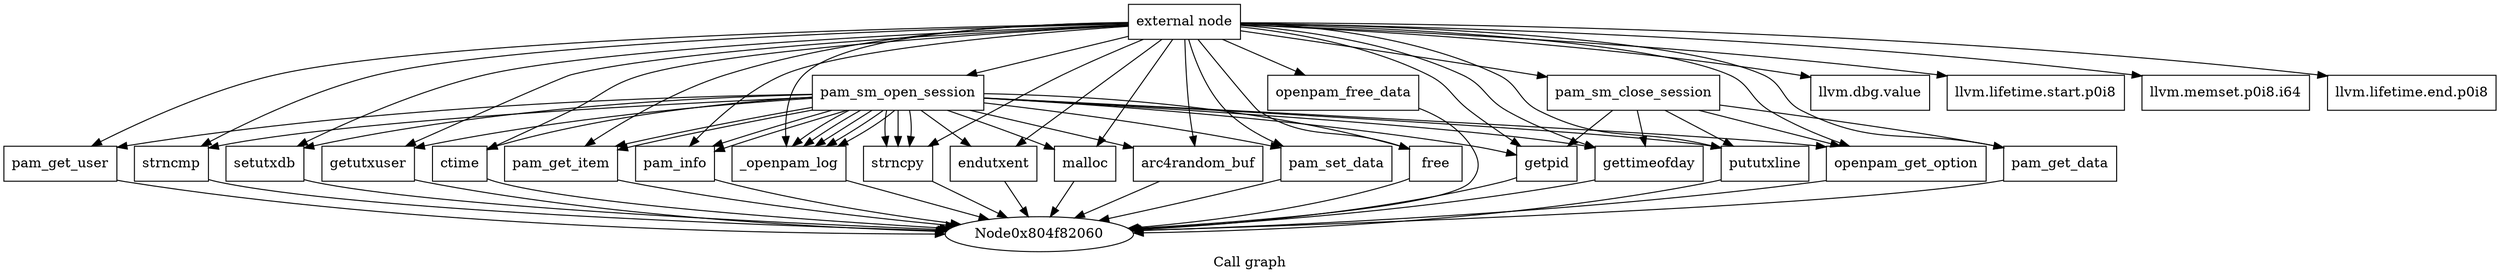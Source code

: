 digraph "Call graph" {
	label="Call graph";

	Node0x804f82030 [shape=record,label="{external node}"];
	Node0x804f82030 -> Node0x804f820c0;
	Node0x804f82030 -> Node0x804f827e0;
	Node0x804f82030 -> Node0x804f82840;
	Node0x804f82030 -> Node0x804f82120;
	Node0x804f82030 -> Node0x804f82180;
	Node0x804f82030 -> Node0x804f821e0;
	Node0x804f82030 -> Node0x804f82240;
	Node0x804f82030 -> Node0x804f822a0;
	Node0x804f82030 -> Node0x804f82300;
	Node0x804f82030 -> Node0x804f82360;
	Node0x804f82030 -> Node0x804f823c0;
	Node0x804f82030 -> Node0x804f82420;
	Node0x804f82030 -> Node0x804f82480;
	Node0x804f82030 -> Node0x804f824e0;
	Node0x804f82030 -> Node0x804f828a0;
	Node0x804f82030 -> Node0x804f82540;
	Node0x804f82030 -> Node0x804f825a0;
	Node0x804f82030 -> Node0x804f82900;
	Node0x804f82030 -> Node0x804f82600;
	Node0x804f82030 -> Node0x804f82660;
	Node0x804f82030 -> Node0x804f826c0;
	Node0x804f82030 -> Node0x804f82720;
	Node0x804f82030 -> Node0x804f82780;
	Node0x804f82030 -> Node0x804f82960;
	Node0x804f82030 -> Node0x804f829c0;
	Node0x804f82030 -> Node0x804f82a20;
	Node0x804f820c0 [shape=record,label="{pam_sm_open_session}"];
	Node0x804f820c0 -> Node0x804f82120;
	Node0x804f820c0 -> Node0x804f82180;
	Node0x804f820c0 -> Node0x804f821e0;
	Node0x804f820c0 -> Node0x804f82180;
	Node0x804f820c0 -> Node0x804f821e0;
	Node0x804f820c0 -> Node0x804f82180;
	Node0x804f820c0 -> Node0x804f82180;
	Node0x804f820c0 -> Node0x804f82240;
	Node0x804f820c0 -> Node0x804f822a0;
	Node0x804f820c0 -> Node0x804f82180;
	Node0x804f820c0 -> Node0x804f82300;
	Node0x804f820c0 -> Node0x804f82360;
	Node0x804f820c0 -> Node0x804f823c0;
	Node0x804f820c0 -> Node0x804f823c0;
	Node0x804f820c0 -> Node0x804f82420;
	Node0x804f820c0 -> Node0x804f82480;
	Node0x804f820c0 -> Node0x804f824e0;
	Node0x804f820c0 -> Node0x804f82540;
	Node0x804f820c0 -> Node0x804f825a0;
	Node0x804f820c0 -> Node0x804f82600;
	Node0x804f820c0 -> Node0x804f82600;
	Node0x804f820c0 -> Node0x804f82600;
	Node0x804f820c0 -> Node0x804f82660;
	Node0x804f820c0 -> Node0x804f826c0;
	Node0x804f820c0 -> Node0x804f82720;
	Node0x804f820c0 -> Node0x804f82780;
	Node0x804f827e0 [shape=record,label="{llvm.dbg.value}"];
	Node0x804f82840 [shape=record,label="{llvm.lifetime.start.p0i8}"];
	Node0x804f82120 [shape=record,label="{pam_get_user}"];
	Node0x804f82120 -> Node0x804f82060;
	Node0x804f82180 [shape=record,label="{_openpam_log}"];
	Node0x804f82180 -> Node0x804f82060;
	Node0x804f821e0 [shape=record,label="{pam_get_item}"];
	Node0x804f821e0 -> Node0x804f82060;
	Node0x804f82240 [shape=record,label="{strncmp}"];
	Node0x804f82240 -> Node0x804f82060;
	Node0x804f822a0 [shape=record,label="{setutxdb}"];
	Node0x804f822a0 -> Node0x804f82060;
	Node0x804f82300 [shape=record,label="{getutxuser}"];
	Node0x804f82300 -> Node0x804f82060;
	Node0x804f82360 [shape=record,label="{ctime}"];
	Node0x804f82360 -> Node0x804f82060;
	Node0x804f823c0 [shape=record,label="{pam_info}"];
	Node0x804f823c0 -> Node0x804f82060;
	Node0x804f82420 [shape=record,label="{endutxent}"];
	Node0x804f82420 -> Node0x804f82060;
	Node0x804f82480 [shape=record,label="{malloc}"];
	Node0x804f82480 -> Node0x804f82060;
	Node0x804f824e0 [shape=record,label="{arc4random_buf}"];
	Node0x804f824e0 -> Node0x804f82060;
	Node0x804f828a0 [shape=record,label="{openpam_free_data}"];
	Node0x804f828a0 -> Node0x804f82060;
	Node0x804f82540 [shape=record,label="{pam_set_data}"];
	Node0x804f82540 -> Node0x804f82060;
	Node0x804f825a0 [shape=record,label="{free}"];
	Node0x804f825a0 -> Node0x804f82060;
	Node0x804f82900 [shape=record,label="{llvm.memset.p0i8.i64}"];
	Node0x804f82600 [shape=record,label="{strncpy}"];
	Node0x804f82600 -> Node0x804f82060;
	Node0x804f82660 [shape=record,label="{getpid}"];
	Node0x804f82660 -> Node0x804f82060;
	Node0x804f826c0 [shape=record,label="{gettimeofday}"];
	Node0x804f826c0 -> Node0x804f82060;
	Node0x804f82720 [shape=record,label="{pututxline}"];
	Node0x804f82720 -> Node0x804f82060;
	Node0x804f82780 [shape=record,label="{openpam_get_option}"];
	Node0x804f82780 -> Node0x804f82060;
	Node0x804f82960 [shape=record,label="{llvm.lifetime.end.p0i8}"];
	Node0x804f829c0 [shape=record,label="{pam_sm_close_session}"];
	Node0x804f829c0 -> Node0x804f82a20;
	Node0x804f829c0 -> Node0x804f82660;
	Node0x804f829c0 -> Node0x804f826c0;
	Node0x804f829c0 -> Node0x804f82720;
	Node0x804f829c0 -> Node0x804f82780;
	Node0x804f82a20 [shape=record,label="{pam_get_data}"];
	Node0x804f82a20 -> Node0x804f82060;
}
